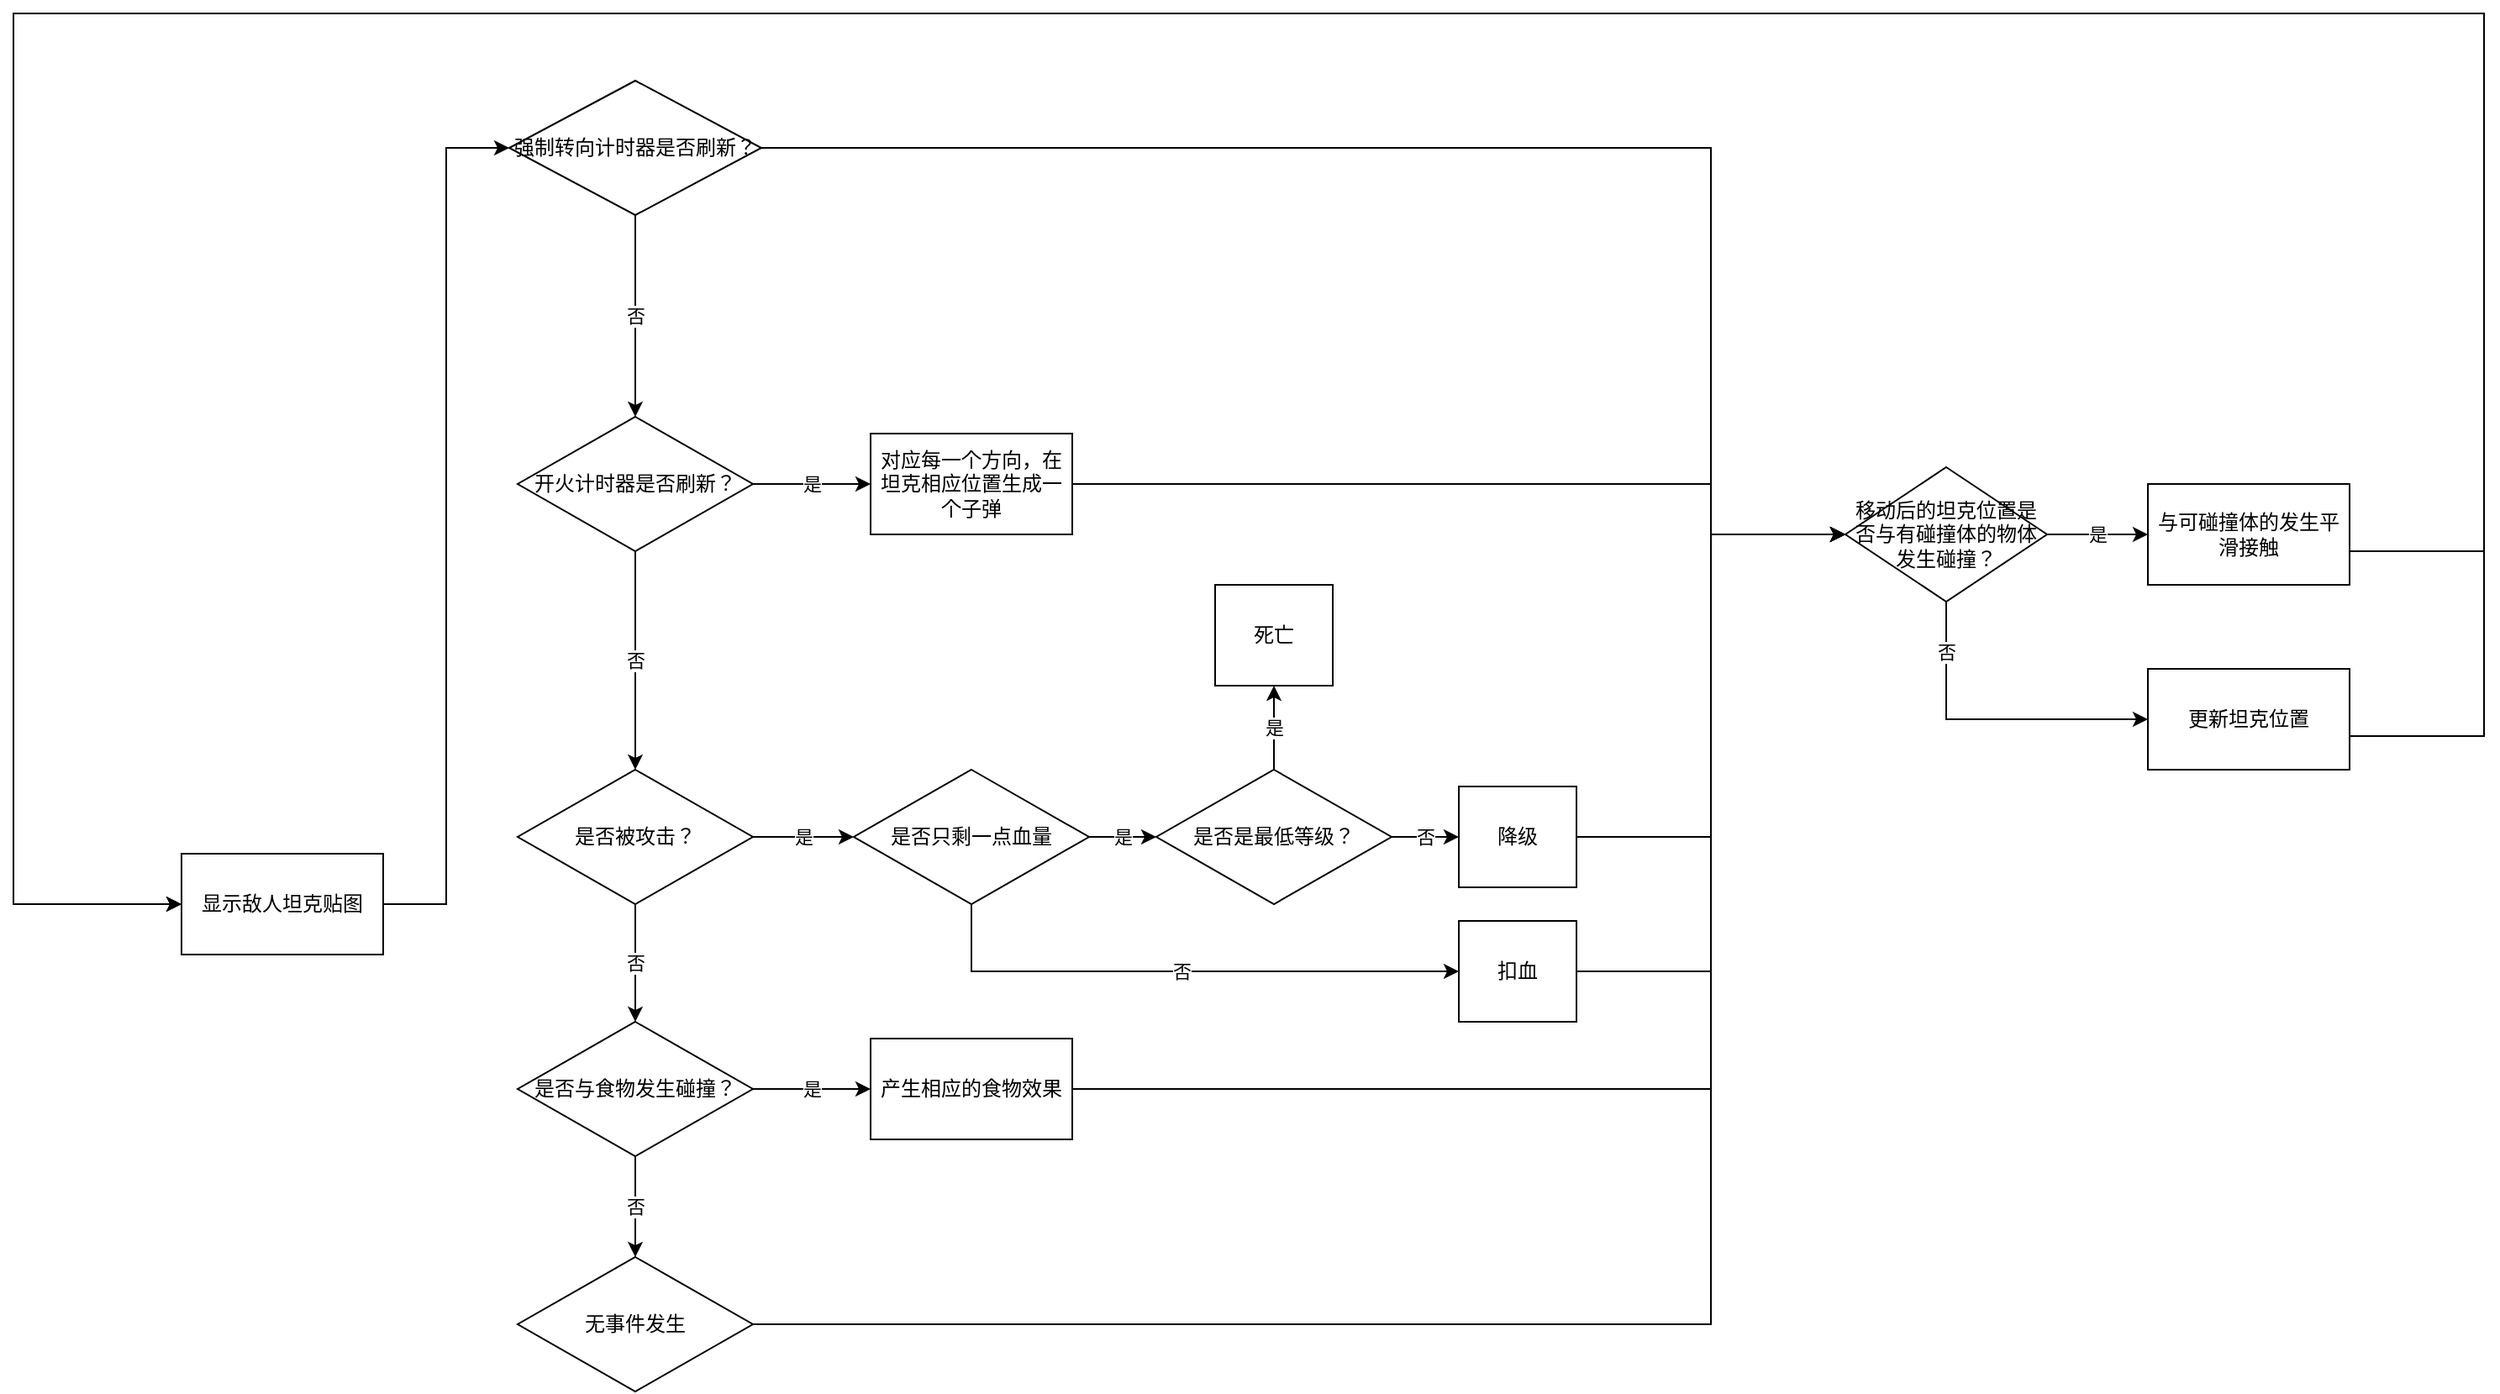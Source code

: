 <mxfile version="20.6.2" type="github">
  <diagram id="5KkhYrqGKsIE-rkeW7u1" name="第 1 页">
    <mxGraphModel dx="1752" dy="758" grid="1" gridSize="10" guides="1" tooltips="1" connect="1" arrows="1" fold="1" page="1" pageScale="1" pageWidth="827" pageHeight="1169" math="0" shadow="0">
      <root>
        <mxCell id="0" />
        <mxCell id="1" parent="0" />
        <mxCell id="G6aI-7wmC-rhmjJPQnPU-2" value="否" style="edgeStyle=orthogonalEdgeStyle;rounded=0;orthogonalLoop=1;jettySize=auto;html=1;exitX=0.5;exitY=1;exitDx=0;exitDy=0;" edge="1" parent="1" source="G6aI-7wmC-rhmjJPQnPU-3" target="G6aI-7wmC-rhmjJPQnPU-6">
          <mxGeometry relative="1" as="geometry" />
        </mxCell>
        <mxCell id="G6aI-7wmC-rhmjJPQnPU-65" style="edgeStyle=orthogonalEdgeStyle;rounded=0;orthogonalLoop=1;jettySize=auto;html=1;exitX=1;exitY=0.5;exitDx=0;exitDy=0;entryX=0;entryY=0.5;entryDx=0;entryDy=0;" edge="1" parent="1" source="G6aI-7wmC-rhmjJPQnPU-3" target="G6aI-7wmC-rhmjJPQnPU-9">
          <mxGeometry relative="1" as="geometry">
            <Array as="points">
              <mxPoint x="1040" y="270" />
              <mxPoint x="1040" y="500" />
            </Array>
          </mxGeometry>
        </mxCell>
        <mxCell id="G6aI-7wmC-rhmjJPQnPU-3" value="强制转向计时器是否刷新？" style="rhombus;whiteSpace=wrap;html=1;" vertex="1" parent="1">
          <mxGeometry x="325" y="230" width="150" height="80" as="geometry" />
        </mxCell>
        <mxCell id="G6aI-7wmC-rhmjJPQnPU-4" value="是" style="edgeStyle=orthogonalEdgeStyle;rounded=0;orthogonalLoop=1;jettySize=auto;html=1;exitX=1;exitY=0.5;exitDx=0;exitDy=0;entryX=0;entryY=0.5;entryDx=0;entryDy=0;" edge="1" parent="1" source="G6aI-7wmC-rhmjJPQnPU-6" target="G6aI-7wmC-rhmjJPQnPU-15">
          <mxGeometry relative="1" as="geometry" />
        </mxCell>
        <mxCell id="G6aI-7wmC-rhmjJPQnPU-5" value="否" style="edgeStyle=orthogonalEdgeStyle;rounded=0;orthogonalLoop=1;jettySize=auto;html=1;exitX=0.5;exitY=1;exitDx=0;exitDy=0;entryX=0.5;entryY=0;entryDx=0;entryDy=0;" edge="1" parent="1" source="G6aI-7wmC-rhmjJPQnPU-6" target="G6aI-7wmC-rhmjJPQnPU-30">
          <mxGeometry relative="1" as="geometry">
            <mxPoint x="400" y="585" as="targetPoint" />
          </mxGeometry>
        </mxCell>
        <mxCell id="G6aI-7wmC-rhmjJPQnPU-6" value="开火计时器是否刷新？" style="rhombus;whiteSpace=wrap;html=1;" vertex="1" parent="1">
          <mxGeometry x="330" y="430" width="140" height="80" as="geometry" />
        </mxCell>
        <mxCell id="G6aI-7wmC-rhmjJPQnPU-7" value="是" style="edgeStyle=orthogonalEdgeStyle;rounded=0;orthogonalLoop=1;jettySize=auto;html=1;exitX=1;exitY=0.5;exitDx=0;exitDy=0;" edge="1" parent="1" source="G6aI-7wmC-rhmjJPQnPU-9" target="G6aI-7wmC-rhmjJPQnPU-11">
          <mxGeometry relative="1" as="geometry" />
        </mxCell>
        <mxCell id="G6aI-7wmC-rhmjJPQnPU-8" value="否" style="edgeStyle=orthogonalEdgeStyle;rounded=0;orthogonalLoop=1;jettySize=auto;html=1;exitX=0.5;exitY=1;exitDx=0;exitDy=0;entryX=0;entryY=0.5;entryDx=0;entryDy=0;" edge="1" parent="1" source="G6aI-7wmC-rhmjJPQnPU-9" target="G6aI-7wmC-rhmjJPQnPU-13">
          <mxGeometry x="-0.684" relative="1" as="geometry">
            <mxPoint as="offset" />
          </mxGeometry>
        </mxCell>
        <mxCell id="G6aI-7wmC-rhmjJPQnPU-9" value="移动后的坦克位置是否与有碰撞体的物体发生碰撞？" style="rhombus;whiteSpace=wrap;html=1;" vertex="1" parent="1">
          <mxGeometry x="1120" y="460" width="120" height="80" as="geometry" />
        </mxCell>
        <mxCell id="G6aI-7wmC-rhmjJPQnPU-68" style="edgeStyle=orthogonalEdgeStyle;rounded=0;orthogonalLoop=1;jettySize=auto;html=1;exitX=1;exitY=0.5;exitDx=0;exitDy=0;entryX=0;entryY=0.5;entryDx=0;entryDy=0;" edge="1" parent="1" source="G6aI-7wmC-rhmjJPQnPU-11" target="G6aI-7wmC-rhmjJPQnPU-23">
          <mxGeometry relative="1" as="geometry">
            <mxPoint x="1080" y="120" as="targetPoint" />
            <Array as="points">
              <mxPoint x="1500" y="510" />
              <mxPoint x="1500" y="190" />
              <mxPoint x="30" y="190" />
              <mxPoint x="30" y="720" />
            </Array>
          </mxGeometry>
        </mxCell>
        <mxCell id="G6aI-7wmC-rhmjJPQnPU-11" value="与可碰撞体的发生平滑接触" style="rounded=0;whiteSpace=wrap;html=1;" vertex="1" parent="1">
          <mxGeometry x="1300" y="470" width="120" height="60" as="geometry" />
        </mxCell>
        <mxCell id="G6aI-7wmC-rhmjJPQnPU-69" style="edgeStyle=orthogonalEdgeStyle;rounded=0;orthogonalLoop=1;jettySize=auto;html=1;exitX=1;exitY=0.5;exitDx=0;exitDy=0;entryX=0;entryY=0.5;entryDx=0;entryDy=0;" edge="1" parent="1" source="G6aI-7wmC-rhmjJPQnPU-13" target="G6aI-7wmC-rhmjJPQnPU-23">
          <mxGeometry relative="1" as="geometry">
            <mxPoint x="820" y="1020" as="targetPoint" />
            <Array as="points">
              <mxPoint x="1500" y="620" />
              <mxPoint x="1500" y="190" />
              <mxPoint x="30" y="190" />
              <mxPoint x="30" y="720" />
            </Array>
          </mxGeometry>
        </mxCell>
        <mxCell id="G6aI-7wmC-rhmjJPQnPU-13" value="更新坦克位置" style="rounded=0;whiteSpace=wrap;html=1;" vertex="1" parent="1">
          <mxGeometry x="1300" y="580" width="120" height="60" as="geometry" />
        </mxCell>
        <mxCell id="G6aI-7wmC-rhmjJPQnPU-64" style="edgeStyle=orthogonalEdgeStyle;rounded=0;orthogonalLoop=1;jettySize=auto;html=1;exitX=1;exitY=0.5;exitDx=0;exitDy=0;entryX=0;entryY=0.5;entryDx=0;entryDy=0;" edge="1" parent="1" source="G6aI-7wmC-rhmjJPQnPU-15" target="G6aI-7wmC-rhmjJPQnPU-9">
          <mxGeometry relative="1" as="geometry">
            <Array as="points">
              <mxPoint x="1040" y="470" />
              <mxPoint x="1040" y="500" />
            </Array>
          </mxGeometry>
        </mxCell>
        <mxCell id="G6aI-7wmC-rhmjJPQnPU-15" value="对应每一个方向，在坦克相应位置生成一个子弹" style="rounded=0;whiteSpace=wrap;html=1;" vertex="1" parent="1">
          <mxGeometry x="540" y="440" width="120" height="60" as="geometry" />
        </mxCell>
        <mxCell id="G6aI-7wmC-rhmjJPQnPU-22" style="edgeStyle=orthogonalEdgeStyle;rounded=0;orthogonalLoop=1;jettySize=auto;html=1;exitX=1;exitY=0.5;exitDx=0;exitDy=0;entryX=0;entryY=0.5;entryDx=0;entryDy=0;" edge="1" parent="1" source="G6aI-7wmC-rhmjJPQnPU-23" target="G6aI-7wmC-rhmjJPQnPU-3">
          <mxGeometry relative="1" as="geometry" />
        </mxCell>
        <mxCell id="G6aI-7wmC-rhmjJPQnPU-23" value="显示敌人坦克贴图" style="rounded=0;whiteSpace=wrap;html=1;" vertex="1" parent="1">
          <mxGeometry x="130" y="690" width="120" height="60" as="geometry" />
        </mxCell>
        <mxCell id="G6aI-7wmC-rhmjJPQnPU-63" style="edgeStyle=orthogonalEdgeStyle;rounded=0;orthogonalLoop=1;jettySize=auto;html=1;exitX=1;exitY=0.5;exitDx=0;exitDy=0;entryX=0;entryY=0.5;entryDx=0;entryDy=0;" edge="1" parent="1" source="G6aI-7wmC-rhmjJPQnPU-27" target="G6aI-7wmC-rhmjJPQnPU-9">
          <mxGeometry relative="1" as="geometry">
            <Array as="points">
              <mxPoint x="1040" y="970" />
              <mxPoint x="1040" y="500" />
            </Array>
          </mxGeometry>
        </mxCell>
        <mxCell id="G6aI-7wmC-rhmjJPQnPU-27" value="无事件发生" style="rhombus;whiteSpace=wrap;html=1;" vertex="1" parent="1">
          <mxGeometry x="330" y="930" width="140" height="80" as="geometry" />
        </mxCell>
        <mxCell id="G6aI-7wmC-rhmjJPQnPU-28" value="是" style="edgeStyle=orthogonalEdgeStyle;rounded=0;orthogonalLoop=1;jettySize=auto;html=1;exitX=1;exitY=0.5;exitDx=0;exitDy=0;entryX=0;entryY=0.5;entryDx=0;entryDy=0;" edge="1" parent="1" source="G6aI-7wmC-rhmjJPQnPU-30" target="G6aI-7wmC-rhmjJPQnPU-34">
          <mxGeometry relative="1" as="geometry" />
        </mxCell>
        <mxCell id="G6aI-7wmC-rhmjJPQnPU-29" value="否" style="edgeStyle=orthogonalEdgeStyle;rounded=0;orthogonalLoop=1;jettySize=auto;html=1;exitX=0.5;exitY=1;exitDx=0;exitDy=0;" edge="1" parent="1" source="G6aI-7wmC-rhmjJPQnPU-30" target="G6aI-7wmC-rhmjJPQnPU-37">
          <mxGeometry relative="1" as="geometry" />
        </mxCell>
        <mxCell id="G6aI-7wmC-rhmjJPQnPU-30" value="是否被攻击？" style="rhombus;whiteSpace=wrap;html=1;" vertex="1" parent="1">
          <mxGeometry x="330" y="640" width="140" height="80" as="geometry" />
        </mxCell>
        <mxCell id="G6aI-7wmC-rhmjJPQnPU-46" value="是" style="edgeStyle=orthogonalEdgeStyle;rounded=0;orthogonalLoop=1;jettySize=auto;html=1;exitX=1;exitY=0.5;exitDx=0;exitDy=0;" edge="1" parent="1" source="G6aI-7wmC-rhmjJPQnPU-34" target="G6aI-7wmC-rhmjJPQnPU-45">
          <mxGeometry relative="1" as="geometry" />
        </mxCell>
        <mxCell id="G6aI-7wmC-rhmjJPQnPU-55" value="否" style="edgeStyle=orthogonalEdgeStyle;rounded=0;orthogonalLoop=1;jettySize=auto;html=1;exitX=0.5;exitY=1;exitDx=0;exitDy=0;entryX=0;entryY=0.5;entryDx=0;entryDy=0;" edge="1" parent="1" source="G6aI-7wmC-rhmjJPQnPU-34" target="G6aI-7wmC-rhmjJPQnPU-54">
          <mxGeometry relative="1" as="geometry" />
        </mxCell>
        <mxCell id="G6aI-7wmC-rhmjJPQnPU-34" value="是否只剩一点血量" style="rhombus;whiteSpace=wrap;html=1;" vertex="1" parent="1">
          <mxGeometry x="530" y="640" width="140" height="80" as="geometry" />
        </mxCell>
        <mxCell id="G6aI-7wmC-rhmjJPQnPU-35" value="否" style="edgeStyle=orthogonalEdgeStyle;rounded=0;orthogonalLoop=1;jettySize=auto;html=1;exitX=0.5;exitY=1;exitDx=0;exitDy=0;" edge="1" parent="1" source="G6aI-7wmC-rhmjJPQnPU-37" target="G6aI-7wmC-rhmjJPQnPU-27">
          <mxGeometry relative="1" as="geometry" />
        </mxCell>
        <mxCell id="G6aI-7wmC-rhmjJPQnPU-36" value="是" style="edgeStyle=orthogonalEdgeStyle;rounded=0;orthogonalLoop=1;jettySize=auto;html=1;exitX=1;exitY=0.5;exitDx=0;exitDy=0;entryX=0;entryY=0.5;entryDx=0;entryDy=0;" edge="1" parent="1" source="G6aI-7wmC-rhmjJPQnPU-37" target="G6aI-7wmC-rhmjJPQnPU-38">
          <mxGeometry relative="1" as="geometry" />
        </mxCell>
        <mxCell id="G6aI-7wmC-rhmjJPQnPU-37" value="是否与食物发生碰撞？" style="rhombus;whiteSpace=wrap;html=1;" vertex="1" parent="1">
          <mxGeometry x="330" y="790" width="140" height="80" as="geometry" />
        </mxCell>
        <mxCell id="G6aI-7wmC-rhmjJPQnPU-62" style="edgeStyle=orthogonalEdgeStyle;rounded=0;orthogonalLoop=1;jettySize=auto;html=1;exitX=1;exitY=0.5;exitDx=0;exitDy=0;entryX=0;entryY=0.5;entryDx=0;entryDy=0;" edge="1" parent="1" source="G6aI-7wmC-rhmjJPQnPU-38" target="G6aI-7wmC-rhmjJPQnPU-9">
          <mxGeometry relative="1" as="geometry">
            <Array as="points">
              <mxPoint x="1040" y="830" />
              <mxPoint x="1040" y="500" />
            </Array>
          </mxGeometry>
        </mxCell>
        <mxCell id="G6aI-7wmC-rhmjJPQnPU-38" value="产生相应的食物效果" style="rounded=0;whiteSpace=wrap;html=1;" vertex="1" parent="1">
          <mxGeometry x="540" y="800" width="120" height="60" as="geometry" />
        </mxCell>
        <mxCell id="G6aI-7wmC-rhmjJPQnPU-50" value="否" style="edgeStyle=orthogonalEdgeStyle;rounded=0;orthogonalLoop=1;jettySize=auto;html=1;exitX=1;exitY=0.5;exitDx=0;exitDy=0;entryX=0;entryY=0.5;entryDx=0;entryDy=0;" edge="1" parent="1" source="G6aI-7wmC-rhmjJPQnPU-45" target="G6aI-7wmC-rhmjJPQnPU-49">
          <mxGeometry relative="1" as="geometry" />
        </mxCell>
        <mxCell id="G6aI-7wmC-rhmjJPQnPU-57" value="是" style="edgeStyle=orthogonalEdgeStyle;rounded=0;orthogonalLoop=1;jettySize=auto;html=1;exitX=0.5;exitY=0;exitDx=0;exitDy=0;entryX=0.5;entryY=1;entryDx=0;entryDy=0;" edge="1" parent="1" source="G6aI-7wmC-rhmjJPQnPU-45" target="G6aI-7wmC-rhmjJPQnPU-56">
          <mxGeometry relative="1" as="geometry" />
        </mxCell>
        <mxCell id="G6aI-7wmC-rhmjJPQnPU-45" value="是否是最低等级？" style="rhombus;whiteSpace=wrap;html=1;" vertex="1" parent="1">
          <mxGeometry x="710" y="640" width="140" height="80" as="geometry" />
        </mxCell>
        <mxCell id="G6aI-7wmC-rhmjJPQnPU-58" style="edgeStyle=orthogonalEdgeStyle;rounded=0;orthogonalLoop=1;jettySize=auto;html=1;exitX=1;exitY=0.5;exitDx=0;exitDy=0;entryX=0;entryY=0.5;entryDx=0;entryDy=0;" edge="1" parent="1" source="G6aI-7wmC-rhmjJPQnPU-49" target="G6aI-7wmC-rhmjJPQnPU-9">
          <mxGeometry relative="1" as="geometry" />
        </mxCell>
        <mxCell id="G6aI-7wmC-rhmjJPQnPU-49" value="降级" style="rounded=0;whiteSpace=wrap;html=1;" vertex="1" parent="1">
          <mxGeometry x="890" y="650" width="70" height="60" as="geometry" />
        </mxCell>
        <mxCell id="G6aI-7wmC-rhmjJPQnPU-61" style="edgeStyle=orthogonalEdgeStyle;rounded=0;orthogonalLoop=1;jettySize=auto;html=1;exitX=1;exitY=0.5;exitDx=0;exitDy=0;entryX=0;entryY=0.5;entryDx=0;entryDy=0;" edge="1" parent="1" source="G6aI-7wmC-rhmjJPQnPU-54" target="G6aI-7wmC-rhmjJPQnPU-9">
          <mxGeometry relative="1" as="geometry">
            <Array as="points">
              <mxPoint x="1040" y="760" />
              <mxPoint x="1040" y="500" />
            </Array>
          </mxGeometry>
        </mxCell>
        <mxCell id="G6aI-7wmC-rhmjJPQnPU-54" value="扣血" style="rounded=0;whiteSpace=wrap;html=1;" vertex="1" parent="1">
          <mxGeometry x="890" y="730" width="70" height="60" as="geometry" />
        </mxCell>
        <mxCell id="G6aI-7wmC-rhmjJPQnPU-56" value="死亡" style="rounded=0;whiteSpace=wrap;html=1;" vertex="1" parent="1">
          <mxGeometry x="745" y="530" width="70" height="60" as="geometry" />
        </mxCell>
      </root>
    </mxGraphModel>
  </diagram>
</mxfile>
